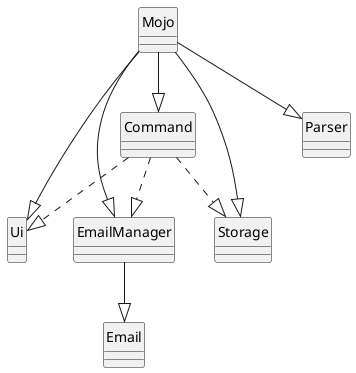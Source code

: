 @startuml
'https://plantuml.com/class-diagram

hide circle
skinparam classAttributeIconSize 0

class Mojo
class Ui
class Parser
class EmailManager
class Command
class Email

Mojo --|> EmailManager
Mojo --|> Ui
Mojo --|> Storage
Mojo --|> Parser
Mojo --|> Command

Command ..|> EmailManager
Command ..|> Ui
Command ..|> Storage

EmailManager --|> Email

@enduml